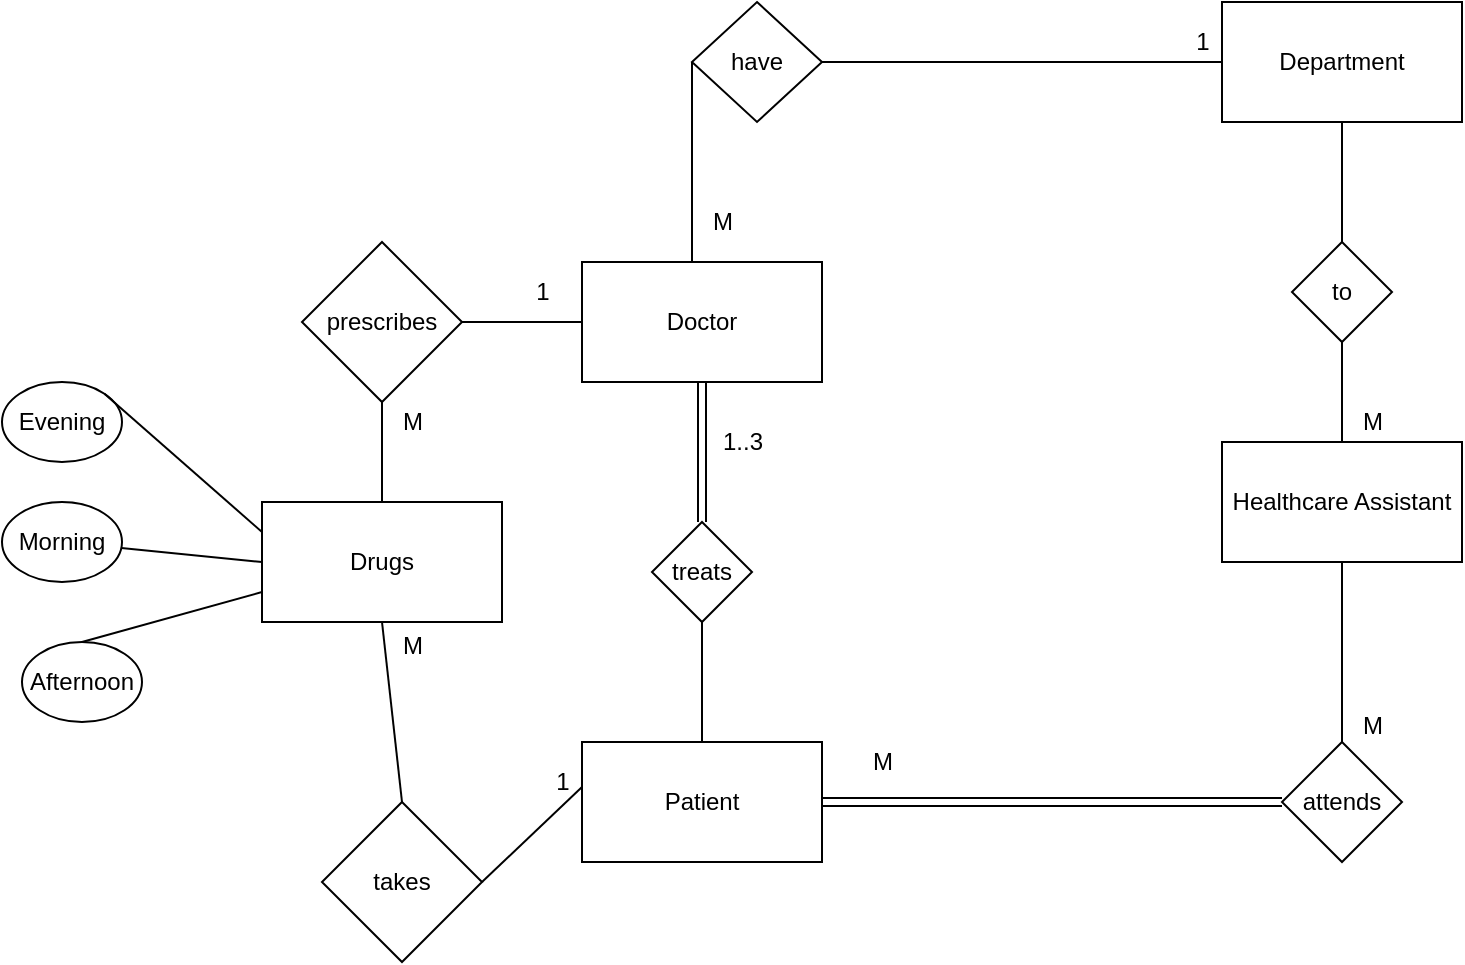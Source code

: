 <mxfile version="13.9.6" type="github">
  <diagram id="R2lEEEUBdFMjLlhIrx00" name="Page-1">
    <mxGraphModel dx="2114" dy="572" grid="1" gridSize="10" guides="1" tooltips="1" connect="1" arrows="1" fold="1" page="1" pageScale="1" pageWidth="850" pageHeight="1100" math="0" shadow="0" extFonts="Permanent Marker^https://fonts.googleapis.com/css?family=Permanent+Marker">
      <root>
        <mxCell id="0" />
        <mxCell id="1" parent="0" />
        <mxCell id="Uu7_aSn_shOe47swdy9u-1" value="" style="rounded=0;whiteSpace=wrap;html=1;" parent="1" vertex="1">
          <mxGeometry x="550" y="80" width="120" height="60" as="geometry" />
        </mxCell>
        <mxCell id="Uu7_aSn_shOe47swdy9u-2" value="Healthcare Assistant" style="rounded=0;whiteSpace=wrap;html=1;" parent="1" vertex="1">
          <mxGeometry x="550" y="300" width="120" height="60" as="geometry" />
        </mxCell>
        <mxCell id="Uu7_aSn_shOe47swdy9u-3" value="Doctor" style="rounded=0;whiteSpace=wrap;html=1;" parent="1" vertex="1">
          <mxGeometry x="230" y="210" width="120" height="60" as="geometry" />
        </mxCell>
        <mxCell id="Uu7_aSn_shOe47swdy9u-4" value="Patient" style="rounded=0;whiteSpace=wrap;html=1;" parent="1" vertex="1">
          <mxGeometry x="230" y="450" width="120" height="60" as="geometry" />
        </mxCell>
        <mxCell id="Uu7_aSn_shOe47swdy9u-7" value="" style="endArrow=none;html=1;entryX=0.5;entryY=1;entryDx=0;entryDy=0;" parent="1" target="Uu7_aSn_shOe47swdy9u-1" edge="1">
          <mxGeometry width="50" height="50" relative="1" as="geometry">
            <mxPoint x="610" y="200" as="sourcePoint" />
            <mxPoint x="450" y="280" as="targetPoint" />
          </mxGeometry>
        </mxCell>
        <mxCell id="Uu7_aSn_shOe47swdy9u-8" value="attends" style="rhombus;whiteSpace=wrap;html=1;" parent="1" vertex="1">
          <mxGeometry x="580" y="450" width="60" height="60" as="geometry" />
        </mxCell>
        <mxCell id="Uu7_aSn_shOe47swdy9u-9" value="&lt;span&gt;trea&lt;/span&gt;ts" style="rhombus;whiteSpace=wrap;html=1;" parent="1" vertex="1">
          <mxGeometry x="265" y="340" width="50" height="50" as="geometry" />
        </mxCell>
        <mxCell id="Uu7_aSn_shOe47swdy9u-10" value="&lt;span&gt;to&lt;/span&gt;" style="rhombus;whiteSpace=wrap;html=1;" parent="1" vertex="1">
          <mxGeometry x="585" y="200" width="50" height="50" as="geometry" />
        </mxCell>
        <mxCell id="Uu7_aSn_shOe47swdy9u-12" value="" style="endArrow=none;html=1;exitX=0.5;exitY=0;exitDx=0;exitDy=0;" parent="1" source="Uu7_aSn_shOe47swdy9u-8" edge="1">
          <mxGeometry width="50" height="50" relative="1" as="geometry">
            <mxPoint x="560" y="410" as="sourcePoint" />
            <mxPoint x="610" y="360" as="targetPoint" />
          </mxGeometry>
        </mxCell>
        <mxCell id="Uu7_aSn_shOe47swdy9u-13" value="" style="endArrow=none;html=1;" parent="1" source="Uu7_aSn_shOe47swdy9u-2" edge="1">
          <mxGeometry width="50" height="50" relative="1" as="geometry">
            <mxPoint x="560" y="300" as="sourcePoint" />
            <mxPoint x="610" y="250" as="targetPoint" />
          </mxGeometry>
        </mxCell>
        <mxCell id="Uu7_aSn_shOe47swdy9u-16" value="" style="endArrow=none;html=1;exitX=0.5;exitY=0;exitDx=0;exitDy=0;" parent="1" source="Uu7_aSn_shOe47swdy9u-4" edge="1">
          <mxGeometry width="50" height="50" relative="1" as="geometry">
            <mxPoint x="240" y="440" as="sourcePoint" />
            <mxPoint x="290" y="390" as="targetPoint" />
          </mxGeometry>
        </mxCell>
        <mxCell id="Uu7_aSn_shOe47swdy9u-18" value="Department" style="text;html=1;strokeColor=none;fillColor=none;align=center;verticalAlign=middle;whiteSpace=wrap;rounded=0;" parent="1" vertex="1">
          <mxGeometry x="590" y="100" width="40" height="20" as="geometry" />
        </mxCell>
        <mxCell id="Uu7_aSn_shOe47swdy9u-19" value="Drugs" style="rounded=0;whiteSpace=wrap;html=1;" parent="1" vertex="1">
          <mxGeometry x="70" y="330" width="120" height="60" as="geometry" />
        </mxCell>
        <mxCell id="Uu7_aSn_shOe47swdy9u-23" value="prescribes" style="rhombus;whiteSpace=wrap;html=1;" parent="1" vertex="1">
          <mxGeometry x="90" y="200" width="80" height="80" as="geometry" />
        </mxCell>
        <mxCell id="Uu7_aSn_shOe47swdy9u-24" value="" style="rhombus;whiteSpace=wrap;html=1;" parent="1" vertex="1">
          <mxGeometry x="100" y="480" width="80" height="80" as="geometry" />
        </mxCell>
        <mxCell id="Uu7_aSn_shOe47swdy9u-25" value="takes" style="text;html=1;strokeColor=none;fillColor=none;align=center;verticalAlign=middle;whiteSpace=wrap;rounded=0;" parent="1" vertex="1">
          <mxGeometry x="120" y="510" width="40" height="20" as="geometry" />
        </mxCell>
        <mxCell id="Uu7_aSn_shOe47swdy9u-26" value="" style="endArrow=none;html=1;exitX=1;exitY=0.5;exitDx=0;exitDy=0;" parent="1" source="Uu7_aSn_shOe47swdy9u-23" edge="1">
          <mxGeometry width="50" height="50" relative="1" as="geometry">
            <mxPoint x="180" y="290" as="sourcePoint" />
            <mxPoint x="230" y="240" as="targetPoint" />
          </mxGeometry>
        </mxCell>
        <mxCell id="Uu7_aSn_shOe47swdy9u-28" value="" style="endArrow=none;html=1;entryX=0;entryY=0.5;entryDx=0;entryDy=0;exitX=1;exitY=0.5;exitDx=0;exitDy=0;" parent="1" source="Uu7_aSn_shOe47swdy9u-24" edge="1">
          <mxGeometry width="50" height="50" relative="1" as="geometry">
            <mxPoint x="170" y="468" as="sourcePoint" />
            <mxPoint x="230" y="472.5" as="targetPoint" />
            <Array as="points" />
          </mxGeometry>
        </mxCell>
        <mxCell id="Uu7_aSn_shOe47swdy9u-30" value="" style="endArrow=none;html=1;exitX=0.5;exitY=0;exitDx=0;exitDy=0;" parent="1" source="Uu7_aSn_shOe47swdy9u-19" edge="1">
          <mxGeometry width="50" height="50" relative="1" as="geometry">
            <mxPoint x="80" y="330" as="sourcePoint" />
            <mxPoint x="130" y="280" as="targetPoint" />
          </mxGeometry>
        </mxCell>
        <mxCell id="Uu7_aSn_shOe47swdy9u-31" value="Morning" style="ellipse;whiteSpace=wrap;html=1;" parent="1" vertex="1">
          <mxGeometry x="-60" y="330" width="60" height="40" as="geometry" />
        </mxCell>
        <mxCell id="Uu7_aSn_shOe47swdy9u-33" value="" style="endArrow=none;html=1;entryX=0;entryY=0.5;entryDx=0;entryDy=0;" parent="1" source="Uu7_aSn_shOe47swdy9u-31" edge="1" target="Uu7_aSn_shOe47swdy9u-19">
          <mxGeometry width="50" height="50" relative="1" as="geometry">
            <mxPoint x="20" y="440" as="sourcePoint" />
            <mxPoint x="70" y="390" as="targetPoint" />
          </mxGeometry>
        </mxCell>
        <mxCell id="Uu7_aSn_shOe47swdy9u-34" value="Evening" style="ellipse;whiteSpace=wrap;html=1;" parent="1" vertex="1">
          <mxGeometry x="-60" y="270" width="60" height="40" as="geometry" />
        </mxCell>
        <mxCell id="Uu7_aSn_shOe47swdy9u-37" value="" style="endArrow=none;html=1;exitX=1;exitY=0;exitDx=0;exitDy=0;entryX=0;entryY=0.25;entryDx=0;entryDy=0;" parent="1" source="Uu7_aSn_shOe47swdy9u-34" target="Uu7_aSn_shOe47swdy9u-19" edge="1">
          <mxGeometry width="50" height="50" relative="1" as="geometry">
            <mxPoint x="120" y="440" as="sourcePoint" />
            <mxPoint x="170" y="390" as="targetPoint" />
          </mxGeometry>
        </mxCell>
        <mxCell id="Uu7_aSn_shOe47swdy9u-38" value="Afternoon" style="ellipse;whiteSpace=wrap;html=1;" parent="1" vertex="1">
          <mxGeometry x="-50" y="400" width="60" height="40" as="geometry" />
        </mxCell>
        <mxCell id="Uu7_aSn_shOe47swdy9u-39" value="" style="endArrow=none;html=1;entryX=0;entryY=0.75;entryDx=0;entryDy=0;exitX=0.5;exitY=0;exitDx=0;exitDy=0;" parent="1" source="Uu7_aSn_shOe47swdy9u-38" target="Uu7_aSn_shOe47swdy9u-19" edge="1">
          <mxGeometry width="50" height="50" relative="1" as="geometry">
            <mxPoint x="260" y="300" as="sourcePoint" />
            <mxPoint x="290" y="270" as="targetPoint" />
          </mxGeometry>
        </mxCell>
        <mxCell id="Uu7_aSn_shOe47swdy9u-42" value="1..3" style="text;html=1;align=center;verticalAlign=middle;resizable=0;points=[];autosize=1;" parent="1" vertex="1">
          <mxGeometry x="290" y="290" width="40" height="20" as="geometry" />
        </mxCell>
        <mxCell id="Uu7_aSn_shOe47swdy9u-43" value="M" style="text;html=1;align=center;verticalAlign=middle;resizable=0;points=[];autosize=1;" parent="1" vertex="1">
          <mxGeometry x="365" y="450" width="30" height="20" as="geometry" />
        </mxCell>
        <mxCell id="Uu7_aSn_shOe47swdy9u-44" value="M" style="text;html=1;align=center;verticalAlign=middle;resizable=0;points=[];autosize=1;" parent="1" vertex="1">
          <mxGeometry x="610" y="432" width="30" height="20" as="geometry" />
        </mxCell>
        <mxCell id="Uu7_aSn_shOe47swdy9u-45" value="M" style="text;html=1;align=center;verticalAlign=middle;resizable=0;points=[];autosize=1;" parent="1" vertex="1">
          <mxGeometry x="610" y="280" width="30" height="20" as="geometry" />
        </mxCell>
        <mxCell id="Uu7_aSn_shOe47swdy9u-46" value="M" style="text;html=1;align=center;verticalAlign=middle;resizable=0;points=[];autosize=1;" parent="1" vertex="1">
          <mxGeometry x="130" y="392" width="30" height="20" as="geometry" />
        </mxCell>
        <mxCell id="Uu7_aSn_shOe47swdy9u-47" value="M" style="text;html=1;align=center;verticalAlign=middle;resizable=0;points=[];autosize=1;" parent="1" vertex="1">
          <mxGeometry x="130" y="280" width="30" height="20" as="geometry" />
        </mxCell>
        <mxCell id="Uu7_aSn_shOe47swdy9u-48" value="M" style="text;html=1;align=center;verticalAlign=middle;resizable=0;points=[];autosize=1;" parent="1" vertex="1">
          <mxGeometry x="285" y="180" width="30" height="20" as="geometry" />
        </mxCell>
        <mxCell id="Uu7_aSn_shOe47swdy9u-49" value="have" style="rhombus;whiteSpace=wrap;html=1;" parent="1" vertex="1">
          <mxGeometry x="285" y="80" width="65" height="60" as="geometry" />
        </mxCell>
        <mxCell id="Uu7_aSn_shOe47swdy9u-50" value="" style="endArrow=none;html=1;exitX=1;exitY=0.5;exitDx=0;exitDy=0;entryX=0;entryY=0.5;entryDx=0;entryDy=0;" parent="1" source="Uu7_aSn_shOe47swdy9u-49" target="Uu7_aSn_shOe47swdy9u-1" edge="1">
          <mxGeometry width="50" height="50" relative="1" as="geometry">
            <mxPoint x="500" y="160" as="sourcePoint" />
            <mxPoint x="550" y="110" as="targetPoint" />
            <Array as="points" />
          </mxGeometry>
        </mxCell>
        <mxCell id="Uu7_aSn_shOe47swdy9u-51" value="" style="endArrow=none;html=1;entryX=0;entryY=0.5;entryDx=0;entryDy=0;" parent="1" target="Uu7_aSn_shOe47swdy9u-49" edge="1">
          <mxGeometry width="50" height="50" relative="1" as="geometry">
            <mxPoint x="285" y="210" as="sourcePoint" />
            <mxPoint x="395" y="120" as="targetPoint" />
          </mxGeometry>
        </mxCell>
        <mxCell id="Uu7_aSn_shOe47swdy9u-52" value="1" style="text;html=1;align=center;verticalAlign=middle;resizable=0;points=[];autosize=1;" parent="1" vertex="1">
          <mxGeometry x="200" y="215" width="20" height="20" as="geometry" />
        </mxCell>
        <mxCell id="Uu7_aSn_shOe47swdy9u-53" value="1" style="text;html=1;align=center;verticalAlign=middle;resizable=0;points=[];autosize=1;" parent="1" vertex="1">
          <mxGeometry x="210" y="460" width="20" height="20" as="geometry" />
        </mxCell>
        <mxCell id="Uu7_aSn_shOe47swdy9u-54" value="1" style="text;html=1;align=center;verticalAlign=middle;resizable=0;points=[];autosize=1;" parent="1" vertex="1">
          <mxGeometry x="530" y="90" width="20" height="20" as="geometry" />
        </mxCell>
        <mxCell id="yFaV02BEGMM_POH2QBQZ-1" value="" style="endArrow=none;html=1;exitX=0.5;exitY=0;exitDx=0;exitDy=0;entryX=0.5;entryY=1;entryDx=0;entryDy=0;" edge="1" parent="1" source="Uu7_aSn_shOe47swdy9u-24" target="Uu7_aSn_shOe47swdy9u-19">
          <mxGeometry width="50" height="50" relative="1" as="geometry">
            <mxPoint x="80" y="440" as="sourcePoint" />
            <mxPoint x="130" y="390" as="targetPoint" />
          </mxGeometry>
        </mxCell>
        <mxCell id="yFaV02BEGMM_POH2QBQZ-2" value="" style="shape=link;html=1;entryX=0.5;entryY=0;entryDx=0;entryDy=0;exitX=0.5;exitY=1;exitDx=0;exitDy=0;" edge="1" parent="1" source="Uu7_aSn_shOe47swdy9u-3" target="Uu7_aSn_shOe47swdy9u-9">
          <mxGeometry width="100" relative="1" as="geometry">
            <mxPoint x="330" y="290" as="sourcePoint" />
            <mxPoint x="430" y="290" as="targetPoint" />
          </mxGeometry>
        </mxCell>
        <mxCell id="yFaV02BEGMM_POH2QBQZ-3" value="" style="shape=link;html=1;exitX=1;exitY=0.5;exitDx=0;exitDy=0;" edge="1" parent="1" source="Uu7_aSn_shOe47swdy9u-4" target="Uu7_aSn_shOe47swdy9u-8">
          <mxGeometry width="100" relative="1" as="geometry">
            <mxPoint x="330" y="290" as="sourcePoint" />
            <mxPoint x="430" y="290" as="targetPoint" />
            <Array as="points" />
          </mxGeometry>
        </mxCell>
      </root>
    </mxGraphModel>
  </diagram>
</mxfile>

